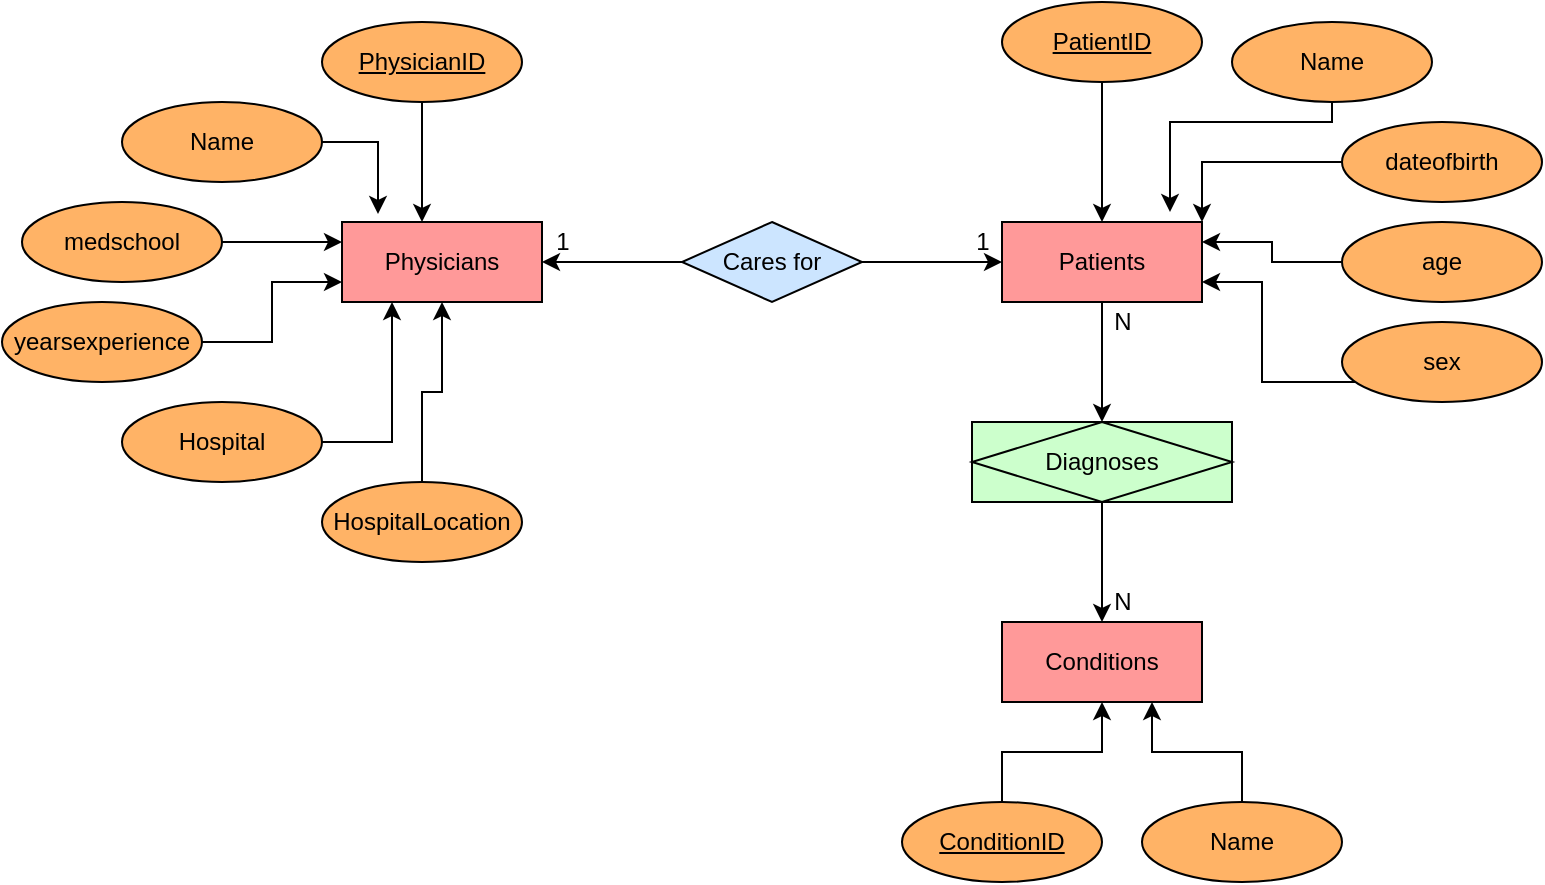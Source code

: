 <mxfile version="14.8.6" type="github">
  <diagram id="DVVB18AhAnTQATnbbfvU" name="Page-1">
    <mxGraphModel dx="705" dy="512" grid="1" gridSize="10" guides="1" tooltips="1" connect="1" arrows="1" fold="1" page="1" pageScale="1" pageWidth="850" pageHeight="1100" math="0" shadow="0">
      <root>
        <mxCell id="0" />
        <mxCell id="1" parent="0" />
        <mxCell id="tEPiHMCiXNBRy2mskgk1-3" value="Physicians" style="whiteSpace=wrap;html=1;align=center;fillColor=#FF9999;" parent="1" vertex="1">
          <mxGeometry x="190" y="190" width="100" height="40" as="geometry" />
        </mxCell>
        <mxCell id="tEPiHMCiXNBRy2mskgk1-8" value="" style="edgeStyle=orthogonalEdgeStyle;rounded=0;orthogonalLoop=1;jettySize=auto;html=1;" parent="1" source="tEPiHMCiXNBRy2mskgk1-4" target="tEPiHMCiXNBRy2mskgk1-6" edge="1">
          <mxGeometry relative="1" as="geometry" />
        </mxCell>
        <mxCell id="tEPiHMCiXNBRy2mskgk1-4" value="Patients" style="whiteSpace=wrap;html=1;align=center;fillColor=#FF9999;" parent="1" vertex="1">
          <mxGeometry x="520" y="190" width="100" height="40" as="geometry" />
        </mxCell>
        <mxCell id="tEPiHMCiXNBRy2mskgk1-10" value="" style="edgeStyle=orthogonalEdgeStyle;rounded=0;orthogonalLoop=1;jettySize=auto;html=1;" parent="1" source="tEPiHMCiXNBRy2mskgk1-5" target="tEPiHMCiXNBRy2mskgk1-4" edge="1">
          <mxGeometry relative="1" as="geometry" />
        </mxCell>
        <mxCell id="tEPiHMCiXNBRy2mskgk1-29" value="" style="edgeStyle=orthogonalEdgeStyle;rounded=0;orthogonalLoop=1;jettySize=auto;html=1;entryX=1;entryY=0.5;entryDx=0;entryDy=0;fillColor=#FFE6CC;" parent="1" source="tEPiHMCiXNBRy2mskgk1-5" target="tEPiHMCiXNBRy2mskgk1-3" edge="1">
          <mxGeometry relative="1" as="geometry" />
        </mxCell>
        <mxCell id="tEPiHMCiXNBRy2mskgk1-5" value="Cares for" style="shape=rhombus;perimeter=rhombusPerimeter;whiteSpace=wrap;html=1;align=center;fillColor=#CCE5FF;" parent="1" vertex="1">
          <mxGeometry x="360" y="190" width="90" height="40" as="geometry" />
        </mxCell>
        <mxCell id="tEPiHMCiXNBRy2mskgk1-9" value="" style="edgeStyle=orthogonalEdgeStyle;rounded=0;orthogonalLoop=1;jettySize=auto;html=1;" parent="1" source="tEPiHMCiXNBRy2mskgk1-6" target="tEPiHMCiXNBRy2mskgk1-7" edge="1">
          <mxGeometry relative="1" as="geometry" />
        </mxCell>
        <mxCell id="tEPiHMCiXNBRy2mskgk1-6" value="Diagnoses" style="shape=associativeEntity;whiteSpace=wrap;html=1;align=center;fillColor=#CCFFCC;" parent="1" vertex="1">
          <mxGeometry x="505" y="290" width="130" height="40" as="geometry" />
        </mxCell>
        <mxCell id="tEPiHMCiXNBRy2mskgk1-7" value="Conditions" style="whiteSpace=wrap;html=1;align=center;fillColor=#FF9999;" parent="1" vertex="1">
          <mxGeometry x="520" y="390" width="100" height="40" as="geometry" />
        </mxCell>
        <mxCell id="tEPiHMCiXNBRy2mskgk1-12" value="1" style="text;html=1;align=center;verticalAlign=middle;resizable=0;points=[];autosize=1;strokeColor=none;" parent="1" vertex="1">
          <mxGeometry x="290" y="190" width="20" height="20" as="geometry" />
        </mxCell>
        <mxCell id="tEPiHMCiXNBRy2mskgk1-13" value="1" style="text;html=1;align=center;verticalAlign=middle;resizable=0;points=[];autosize=1;strokeColor=none;" parent="1" vertex="1">
          <mxGeometry x="500" y="190" width="20" height="20" as="geometry" />
        </mxCell>
        <mxCell id="tEPiHMCiXNBRy2mskgk1-14" value="N" style="text;html=1;align=center;verticalAlign=middle;resizable=0;points=[];autosize=1;strokeColor=none;" parent="1" vertex="1">
          <mxGeometry x="570" y="230" width="20" height="20" as="geometry" />
        </mxCell>
        <mxCell id="tEPiHMCiXNBRy2mskgk1-15" value="N" style="text;html=1;align=center;verticalAlign=middle;resizable=0;points=[];autosize=1;strokeColor=none;" parent="1" vertex="1">
          <mxGeometry x="570" y="370" width="20" height="20" as="geometry" />
        </mxCell>
        <mxCell id="tEPiHMCiXNBRy2mskgk1-20" value="" style="edgeStyle=orthogonalEdgeStyle;rounded=0;orthogonalLoop=1;jettySize=auto;html=1;" parent="1" source="tEPiHMCiXNBRy2mskgk1-16" target="tEPiHMCiXNBRy2mskgk1-3" edge="1">
          <mxGeometry relative="1" as="geometry">
            <Array as="points">
              <mxPoint x="230" y="180" />
              <mxPoint x="230" y="180" />
            </Array>
          </mxGeometry>
        </mxCell>
        <mxCell id="tEPiHMCiXNBRy2mskgk1-16" value="PhysicianID" style="ellipse;whiteSpace=wrap;html=1;align=center;fontStyle=4;fillColor=#FFB366;" parent="1" vertex="1">
          <mxGeometry x="180" y="90" width="100" height="40" as="geometry" />
        </mxCell>
        <mxCell id="tEPiHMCiXNBRy2mskgk1-26" value="" style="edgeStyle=orthogonalEdgeStyle;rounded=0;orthogonalLoop=1;jettySize=auto;html=1;entryX=0.18;entryY=-0.1;entryDx=0;entryDy=0;entryPerimeter=0;" parent="1" source="tEPiHMCiXNBRy2mskgk1-17" target="tEPiHMCiXNBRy2mskgk1-3" edge="1">
          <mxGeometry relative="1" as="geometry" />
        </mxCell>
        <mxCell id="tEPiHMCiXNBRy2mskgk1-17" value="Name" style="ellipse;whiteSpace=wrap;html=1;align=center;fillColor=#FFB366;" parent="1" vertex="1">
          <mxGeometry x="80" y="130" width="100" height="40" as="geometry" />
        </mxCell>
        <mxCell id="tEPiHMCiXNBRy2mskgk1-22" value="" style="edgeStyle=orthogonalEdgeStyle;rounded=0;orthogonalLoop=1;jettySize=auto;html=1;entryX=0;entryY=0.25;entryDx=0;entryDy=0;" parent="1" source="tEPiHMCiXNBRy2mskgk1-18" target="tEPiHMCiXNBRy2mskgk1-3" edge="1">
          <mxGeometry relative="1" as="geometry" />
        </mxCell>
        <mxCell id="tEPiHMCiXNBRy2mskgk1-18" value="medschool" style="ellipse;whiteSpace=wrap;html=1;align=center;fillColor=#FFB366;" parent="1" vertex="1">
          <mxGeometry x="30" y="180" width="100" height="40" as="geometry" />
        </mxCell>
        <mxCell id="tEPiHMCiXNBRy2mskgk1-23" value="" style="edgeStyle=orthogonalEdgeStyle;rounded=0;orthogonalLoop=1;jettySize=auto;html=1;entryX=0;entryY=0.75;entryDx=0;entryDy=0;" parent="1" source="tEPiHMCiXNBRy2mskgk1-19" target="tEPiHMCiXNBRy2mskgk1-3" edge="1">
          <mxGeometry relative="1" as="geometry" />
        </mxCell>
        <mxCell id="tEPiHMCiXNBRy2mskgk1-19" value="yearsexperience" style="ellipse;whiteSpace=wrap;html=1;align=center;fillColor=#FFB366;" parent="1" vertex="1">
          <mxGeometry x="20" y="230" width="100" height="40" as="geometry" />
        </mxCell>
        <mxCell id="tEPiHMCiXNBRy2mskgk1-25" value="" style="edgeStyle=orthogonalEdgeStyle;rounded=0;orthogonalLoop=1;jettySize=auto;html=1;entryX=0.25;entryY=1;entryDx=0;entryDy=0;" parent="1" source="tEPiHMCiXNBRy2mskgk1-24" target="tEPiHMCiXNBRy2mskgk1-3" edge="1">
          <mxGeometry relative="1" as="geometry" />
        </mxCell>
        <mxCell id="tEPiHMCiXNBRy2mskgk1-24" value="Hospital" style="ellipse;whiteSpace=wrap;html=1;align=center;fillColor=#FFB366;" parent="1" vertex="1">
          <mxGeometry x="80" y="280" width="100" height="40" as="geometry" />
        </mxCell>
        <mxCell id="tEPiHMCiXNBRy2mskgk1-28" value="" style="edgeStyle=orthogonalEdgeStyle;rounded=0;orthogonalLoop=1;jettySize=auto;html=1;" parent="1" source="tEPiHMCiXNBRy2mskgk1-27" target="tEPiHMCiXNBRy2mskgk1-3" edge="1">
          <mxGeometry relative="1" as="geometry" />
        </mxCell>
        <mxCell id="tEPiHMCiXNBRy2mskgk1-27" value="HospitalLocation" style="ellipse;whiteSpace=wrap;html=1;align=center;fillColor=#FFB366;" parent="1" vertex="1">
          <mxGeometry x="180" y="320" width="100" height="40" as="geometry" />
        </mxCell>
        <mxCell id="tEPiHMCiXNBRy2mskgk1-32" value="" style="edgeStyle=orthogonalEdgeStyle;rounded=0;orthogonalLoop=1;jettySize=auto;html=1;fillColor=#FFE6CC;entryX=0.5;entryY=0;entryDx=0;entryDy=0;" parent="1" source="tEPiHMCiXNBRy2mskgk1-30" target="tEPiHMCiXNBRy2mskgk1-4" edge="1">
          <mxGeometry relative="1" as="geometry" />
        </mxCell>
        <mxCell id="tEPiHMCiXNBRy2mskgk1-30" value="PatientID" style="ellipse;whiteSpace=wrap;html=1;align=center;fontStyle=4;fillColor=#FFB366;" parent="1" vertex="1">
          <mxGeometry x="520" y="80" width="100" height="40" as="geometry" />
        </mxCell>
        <mxCell id="tEPiHMCiXNBRy2mskgk1-34" value="" style="edgeStyle=orthogonalEdgeStyle;rounded=0;orthogonalLoop=1;jettySize=auto;html=1;fillColor=#FFE6CC;entryX=1;entryY=0.75;entryDx=0;entryDy=0;" parent="1" source="tEPiHMCiXNBRy2mskgk1-33" target="tEPiHMCiXNBRy2mskgk1-4" edge="1">
          <mxGeometry relative="1" as="geometry">
            <mxPoint x="640" y="230" as="targetPoint" />
            <Array as="points">
              <mxPoint x="650" y="270" />
              <mxPoint x="650" y="220" />
            </Array>
          </mxGeometry>
        </mxCell>
        <mxCell id="tEPiHMCiXNBRy2mskgk1-33" value="sex" style="ellipse;whiteSpace=wrap;html=1;align=center;fillColor=#FFB366;" parent="1" vertex="1">
          <mxGeometry x="690" y="240" width="100" height="40" as="geometry" />
        </mxCell>
        <mxCell id="tEPiHMCiXNBRy2mskgk1-36" value="" style="edgeStyle=orthogonalEdgeStyle;rounded=0;orthogonalLoop=1;jettySize=auto;html=1;fillColor=#FFE6CC;entryX=0.84;entryY=-0.125;entryDx=0;entryDy=0;entryPerimeter=0;" parent="1" source="tEPiHMCiXNBRy2mskgk1-35" target="tEPiHMCiXNBRy2mskgk1-4" edge="1">
          <mxGeometry relative="1" as="geometry">
            <Array as="points">
              <mxPoint x="685" y="140" />
              <mxPoint x="604" y="140" />
            </Array>
          </mxGeometry>
        </mxCell>
        <mxCell id="tEPiHMCiXNBRy2mskgk1-35" value="Name" style="ellipse;whiteSpace=wrap;html=1;align=center;fillColor=#FFB366;" parent="1" vertex="1">
          <mxGeometry x="635" y="90" width="100" height="40" as="geometry" />
        </mxCell>
        <mxCell id="tEPiHMCiXNBRy2mskgk1-39" value="" style="edgeStyle=orthogonalEdgeStyle;rounded=0;orthogonalLoop=1;jettySize=auto;html=1;fillColor=#FFE6CC;entryX=1;entryY=0;entryDx=0;entryDy=0;" parent="1" source="tEPiHMCiXNBRy2mskgk1-37" target="tEPiHMCiXNBRy2mskgk1-4" edge="1">
          <mxGeometry relative="1" as="geometry" />
        </mxCell>
        <mxCell id="tEPiHMCiXNBRy2mskgk1-37" value="dateofbirth" style="ellipse;whiteSpace=wrap;html=1;align=center;fillColor=#FFB366;" parent="1" vertex="1">
          <mxGeometry x="690" y="140" width="100" height="40" as="geometry" />
        </mxCell>
        <mxCell id="tEPiHMCiXNBRy2mskgk1-40" value="" style="edgeStyle=orthogonalEdgeStyle;rounded=0;orthogonalLoop=1;jettySize=auto;html=1;fillColor=#FFE6CC;entryX=1;entryY=0.25;entryDx=0;entryDy=0;" parent="1" source="tEPiHMCiXNBRy2mskgk1-38" target="tEPiHMCiXNBRy2mskgk1-4" edge="1">
          <mxGeometry relative="1" as="geometry" />
        </mxCell>
        <mxCell id="tEPiHMCiXNBRy2mskgk1-38" value="age" style="ellipse;whiteSpace=wrap;html=1;align=center;fillColor=#FFB366;" parent="1" vertex="1">
          <mxGeometry x="690" y="190" width="100" height="40" as="geometry" />
        </mxCell>
        <mxCell id="tEPiHMCiXNBRy2mskgk1-42" value="" style="edgeStyle=orthogonalEdgeStyle;rounded=0;orthogonalLoop=1;jettySize=auto;html=1;fillColor=#FFE6CC;" parent="1" source="tEPiHMCiXNBRy2mskgk1-41" target="tEPiHMCiXNBRy2mskgk1-7" edge="1">
          <mxGeometry relative="1" as="geometry" />
        </mxCell>
        <mxCell id="tEPiHMCiXNBRy2mskgk1-41" value="ConditionID" style="ellipse;whiteSpace=wrap;html=1;align=center;fontStyle=4;fillColor=#FFB366;" parent="1" vertex="1">
          <mxGeometry x="470" y="480" width="100" height="40" as="geometry" />
        </mxCell>
        <mxCell id="tEPiHMCiXNBRy2mskgk1-44" value="" style="edgeStyle=orthogonalEdgeStyle;rounded=0;orthogonalLoop=1;jettySize=auto;html=1;fillColor=#FFE6CC;entryX=0.75;entryY=1;entryDx=0;entryDy=0;" parent="1" source="tEPiHMCiXNBRy2mskgk1-43" target="tEPiHMCiXNBRy2mskgk1-7" edge="1">
          <mxGeometry relative="1" as="geometry" />
        </mxCell>
        <mxCell id="tEPiHMCiXNBRy2mskgk1-43" value="Name" style="ellipse;whiteSpace=wrap;html=1;align=center;fillColor=#FFB366;" parent="1" vertex="1">
          <mxGeometry x="590" y="480" width="100" height="40" as="geometry" />
        </mxCell>
      </root>
    </mxGraphModel>
  </diagram>
</mxfile>

